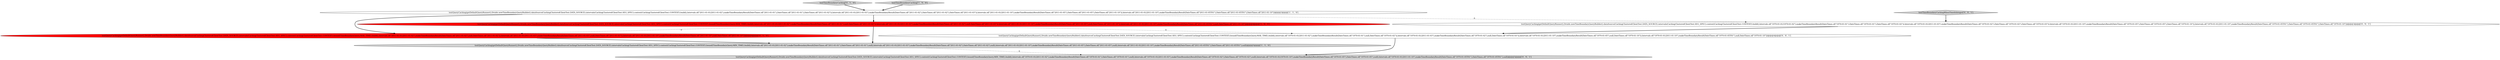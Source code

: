 digraph {
0 [style = filled, label = "testQueryCaching(getDefaultQueryRunner(),Druids.newTimeBoundaryQueryBuilder().dataSource(CachingClusteredClientTest.DATA_SOURCE).intervals(CachingClusteredClientTest.SEG_SPEC).context(CachingClusteredClientTest.CONTEXT).bound(TimeBoundaryQuery.MAX_TIME).build(),Intervals.of(\"2011-01-01/2011-01-02\"),makeTimeBoundaryResult(DateTimes.of(\"2011-01-01\"),null,DateTimes.of(\"2011-01-02\")),Intervals.of(\"2011-01-01/2011-01-03\"),makeTimeBoundaryResult(DateTimes.of(\"2011-01-02\"),null,DateTimes.of(\"2011-01-03\")),Intervals.of(\"2011-01-01/2011-01-10\"),makeTimeBoundaryResult(DateTimes.of(\"2011-01-05\"),null,DateTimes.of(\"2011-01-10\")),Intervals.of(\"2011-01-01/2011-01-10\"),makeTimeBoundaryResult(DateTimes.of(\"2011-01-05T01\"),null,DateTimes.of(\"2011-01-10\")))@@@4@@@['1', '0', '0']", fillcolor = red, shape = ellipse image = "AAA1AAABBB1BBB"];
3 [style = filled, label = "testQueryCaching(getDefaultQueryRunner(),Druids.newTimeBoundaryQueryBuilder().dataSource(CachingClusteredClientTest.DATA_SOURCE).intervals(CachingClusteredClientTest.SEG_SPEC).context(CachingClusteredClientTest.CONTEXT).build(),Intervals.of(\"2011-01-01/2011-01-02\"),makeTimeBoundaryResult(DateTimes.of(\"2011-01-01\"),DateTimes.of(\"2011-01-01\"),DateTimes.of(\"2011-01-02\")),Intervals.of(\"2011-01-01/2011-01-03\"),makeTimeBoundaryResult(DateTimes.of(\"2011-01-02\"),DateTimes.of(\"2011-01-02\"),DateTimes.of(\"2011-01-03\")),Intervals.of(\"2011-01-01/2011-01-10\"),makeTimeBoundaryResult(DateTimes.of(\"2011-01-05\"),DateTimes.of(\"2011-01-05\"),DateTimes.of(\"2011-01-10\")),Intervals.of(\"2011-01-01/2011-01-10\"),makeTimeBoundaryResult(DateTimes.of(\"2011-01-05T01\"),DateTimes.of(\"2011-01-05T01\"),DateTimes.of(\"2011-01-10\")))@@@3@@@['1', '1', '0']", fillcolor = white, shape = ellipse image = "AAA0AAABBB1BBB"];
6 [style = filled, label = "testQueryCaching(getDefaultQueryRunner(),Druids.newTimeBoundaryQueryBuilder().dataSource(CachingClusteredClientTest.DATA_SOURCE).intervals(CachingClusteredClientTest.SEG_SPEC).context(CachingClusteredClientTest.CONTEXT).bound(TimeBoundaryQuery.MIN_TIME).build(),Intervals.of(\"1970-01-01/2011-01-02\"),makeTimeBoundaryResult(DateTimes.of(\"1970-01-01\"),DateTimes.of(\"1970-01-01\"),null),Intervals.of(\"1970-01-01/2011-01-03\"),makeTimeBoundaryResult(DateTimes.of(\"1970-01-02\"),DateTimes.of(\"1970-01-02\"),null),Intervals.of(\"1970-01-01/1970-01-10\"),makeTimeBoundaryResult(DateTimes.of(\"1970-01-05\"),DateTimes.of(\"1970-01-05\"),null),Intervals.of(\"1970-01-01/2011-01-10\"),makeTimeBoundaryResult(DateTimes.of(\"1970-01-05T01\"),DateTimes.of(\"1970-01-05T01\"),null))@@@5@@@['0', '0', '1']", fillcolor = lightgray, shape = ellipse image = "AAA0AAABBB3BBB"];
4 [style = filled, label = "testQueryCaching(getDefaultQueryRunner(),Druids.newTimeBoundaryQueryBuilder().dataSource(CachingClusteredClientTest.DATA_SOURCE).intervals(CachingClusteredClientTest.SEG_SPEC).context(CachingClusteredClientTest.CONTEXT).bound(TimeBoundaryQuery.MAX_TIME).build(),Intervals.of(\"2011-01-01/2011-01-02\"),makeTimeBoundaryResult(DateTimes.of(\"2011-01-02\"),null,DateTimes.of(\"2011-01-02\")),Intervals.of(\"2011-01-01/2011-01-03\"),makeTimeBoundaryResult(DateTimes.of(\"2011-01-03\"),null,DateTimes.of(\"2011-01-03\")),Intervals.of(\"2011-01-01/2011-01-10\"),makeTimeBoundaryResult(DateTimes.of(\"2011-01-10\"),null,DateTimes.of(\"2011-01-10\")))@@@4@@@['0', '1', '0']", fillcolor = red, shape = ellipse image = "AAA1AAABBB2BBB"];
8 [style = filled, label = "testQueryCaching(getDefaultQueryRunner(),Druids.newTimeBoundaryQueryBuilder().dataSource(CachingClusteredClientTest.DATA_SOURCE).intervals(CachingClusteredClientTest.SEG_SPEC).context(CachingClusteredClientTest.CONTEXT).build(),Intervals.of(\"1970-01-01/1970-01-02\"),makeTimeBoundaryResult(DateTimes.of(\"1970-01-01\"),DateTimes.of(\"1970-01-01\"),DateTimes.of(\"1970-01-02\")),Intervals.of(\"1970-01-01/2011-01-03\"),makeTimeBoundaryResult(DateTimes.of(\"1970-01-02\"),DateTimes.of(\"1970-01-02\"),DateTimes.of(\"1970-01-03\")),Intervals.of(\"1970-01-01/2011-01-10\"),makeTimeBoundaryResult(DateTimes.of(\"1970-01-05\"),DateTimes.of(\"1970-01-05\"),DateTimes.of(\"1970-01-10\")),Intervals.of(\"1970-01-01/2011-01-10\"),makeTimeBoundaryResult(DateTimes.of(\"1970-01-05T01\"),DateTimes.of(\"1970-01-05T01\"),DateTimes.of(\"1970-01-10\")))@@@3@@@['0', '0', '1']", fillcolor = white, shape = ellipse image = "AAA0AAABBB3BBB"];
2 [style = filled, label = "testQueryCaching(getDefaultQueryRunner(),Druids.newTimeBoundaryQueryBuilder().dataSource(CachingClusteredClientTest.DATA_SOURCE).intervals(CachingClusteredClientTest.SEG_SPEC).context(CachingClusteredClientTest.CONTEXT).bound(TimeBoundaryQuery.MIN_TIME).build(),Intervals.of(\"2011-01-01/2011-01-02\"),makeTimeBoundaryResult(DateTimes.of(\"2011-01-01\"),DateTimes.of(\"2011-01-01\"),null),Intervals.of(\"2011-01-01/2011-01-03\"),makeTimeBoundaryResult(DateTimes.of(\"2011-01-02\"),DateTimes.of(\"2011-01-02\"),null),Intervals.of(\"2011-01-01/2011-01-10\"),makeTimeBoundaryResult(DateTimes.of(\"2011-01-05\"),DateTimes.of(\"2011-01-05\"),null),Intervals.of(\"2011-01-01/2011-01-10\"),makeTimeBoundaryResult(DateTimes.of(\"2011-01-05T01\"),DateTimes.of(\"2011-01-05T01\"),null))@@@5@@@['1', '1', '0']", fillcolor = lightgray, shape = ellipse image = "AAA0AAABBB1BBB"];
5 [style = filled, label = "testTimeBoundaryCaching['0', '1', '0']", fillcolor = lightgray, shape = diamond image = "AAA0AAABBB2BBB"];
7 [style = filled, label = "testTimeBoundaryCachingWhenTimeIsInteger['0', '0', '1']", fillcolor = lightgray, shape = diamond image = "AAA0AAABBB3BBB"];
1 [style = filled, label = "testTimeBoundaryCaching['1', '0', '0']", fillcolor = lightgray, shape = diamond image = "AAA0AAABBB1BBB"];
9 [style = filled, label = "testQueryCaching(getDefaultQueryRunner(),Druids.newTimeBoundaryQueryBuilder().dataSource(CachingClusteredClientTest.DATA_SOURCE).intervals(CachingClusteredClientTest.SEG_SPEC).context(CachingClusteredClientTest.CONTEXT).bound(TimeBoundaryQuery.MAX_TIME).build(),Intervals.of(\"1970-01-01/2011-01-02\"),makeTimeBoundaryResult(DateTimes.of(\"1970-01-01\"),null,DateTimes.of(\"1970-01-02\")),Intervals.of(\"1970-01-01/2011-01-03\"),makeTimeBoundaryResult(DateTimes.of(\"1970-01-02\"),null,DateTimes.of(\"1970-01-03\")),Intervals.of(\"1970-01-01/2011-01-10\"),makeTimeBoundaryResult(DateTimes.of(\"1970-01-05\"),null,DateTimes.of(\"1970-01-10\")),Intervals.of(\"1970-01-01/2011-01-10\"),makeTimeBoundaryResult(DateTimes.of(\"1970-01-05T01\"),null,DateTimes.of(\"1970-01-10\")))@@@4@@@['0', '0', '1']", fillcolor = white, shape = ellipse image = "AAA0AAABBB3BBB"];
1->3 [style = bold, label=""];
5->3 [style = bold, label=""];
3->8 [style = dashed, label="0"];
0->4 [style = dashed, label="0"];
4->2 [style = bold, label=""];
0->9 [style = dashed, label="0"];
7->8 [style = bold, label=""];
3->4 [style = bold, label=""];
3->0 [style = bold, label=""];
9->6 [style = bold, label=""];
0->2 [style = bold, label=""];
8->9 [style = bold, label=""];
2->6 [style = dashed, label="0"];
}
